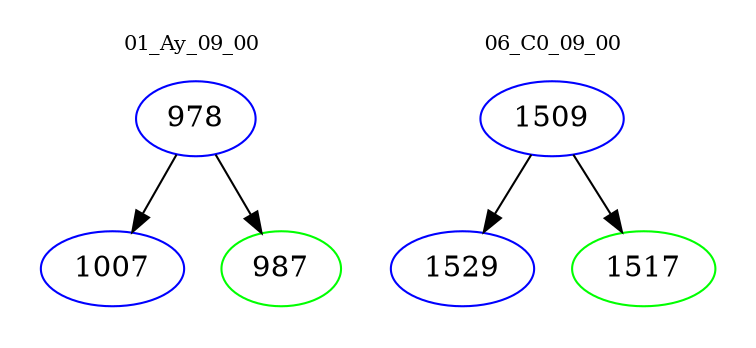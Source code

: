 digraph{
subgraph cluster_0 {
color = white
label = "01_Ay_09_00";
fontsize=10;
T0_978 [label="978", color="blue"]
T0_978 -> T0_1007 [color="black"]
T0_1007 [label="1007", color="blue"]
T0_978 -> T0_987 [color="black"]
T0_987 [label="987", color="green"]
}
subgraph cluster_1 {
color = white
label = "06_C0_09_00";
fontsize=10;
T1_1509 [label="1509", color="blue"]
T1_1509 -> T1_1529 [color="black"]
T1_1529 [label="1529", color="blue"]
T1_1509 -> T1_1517 [color="black"]
T1_1517 [label="1517", color="green"]
}
}
